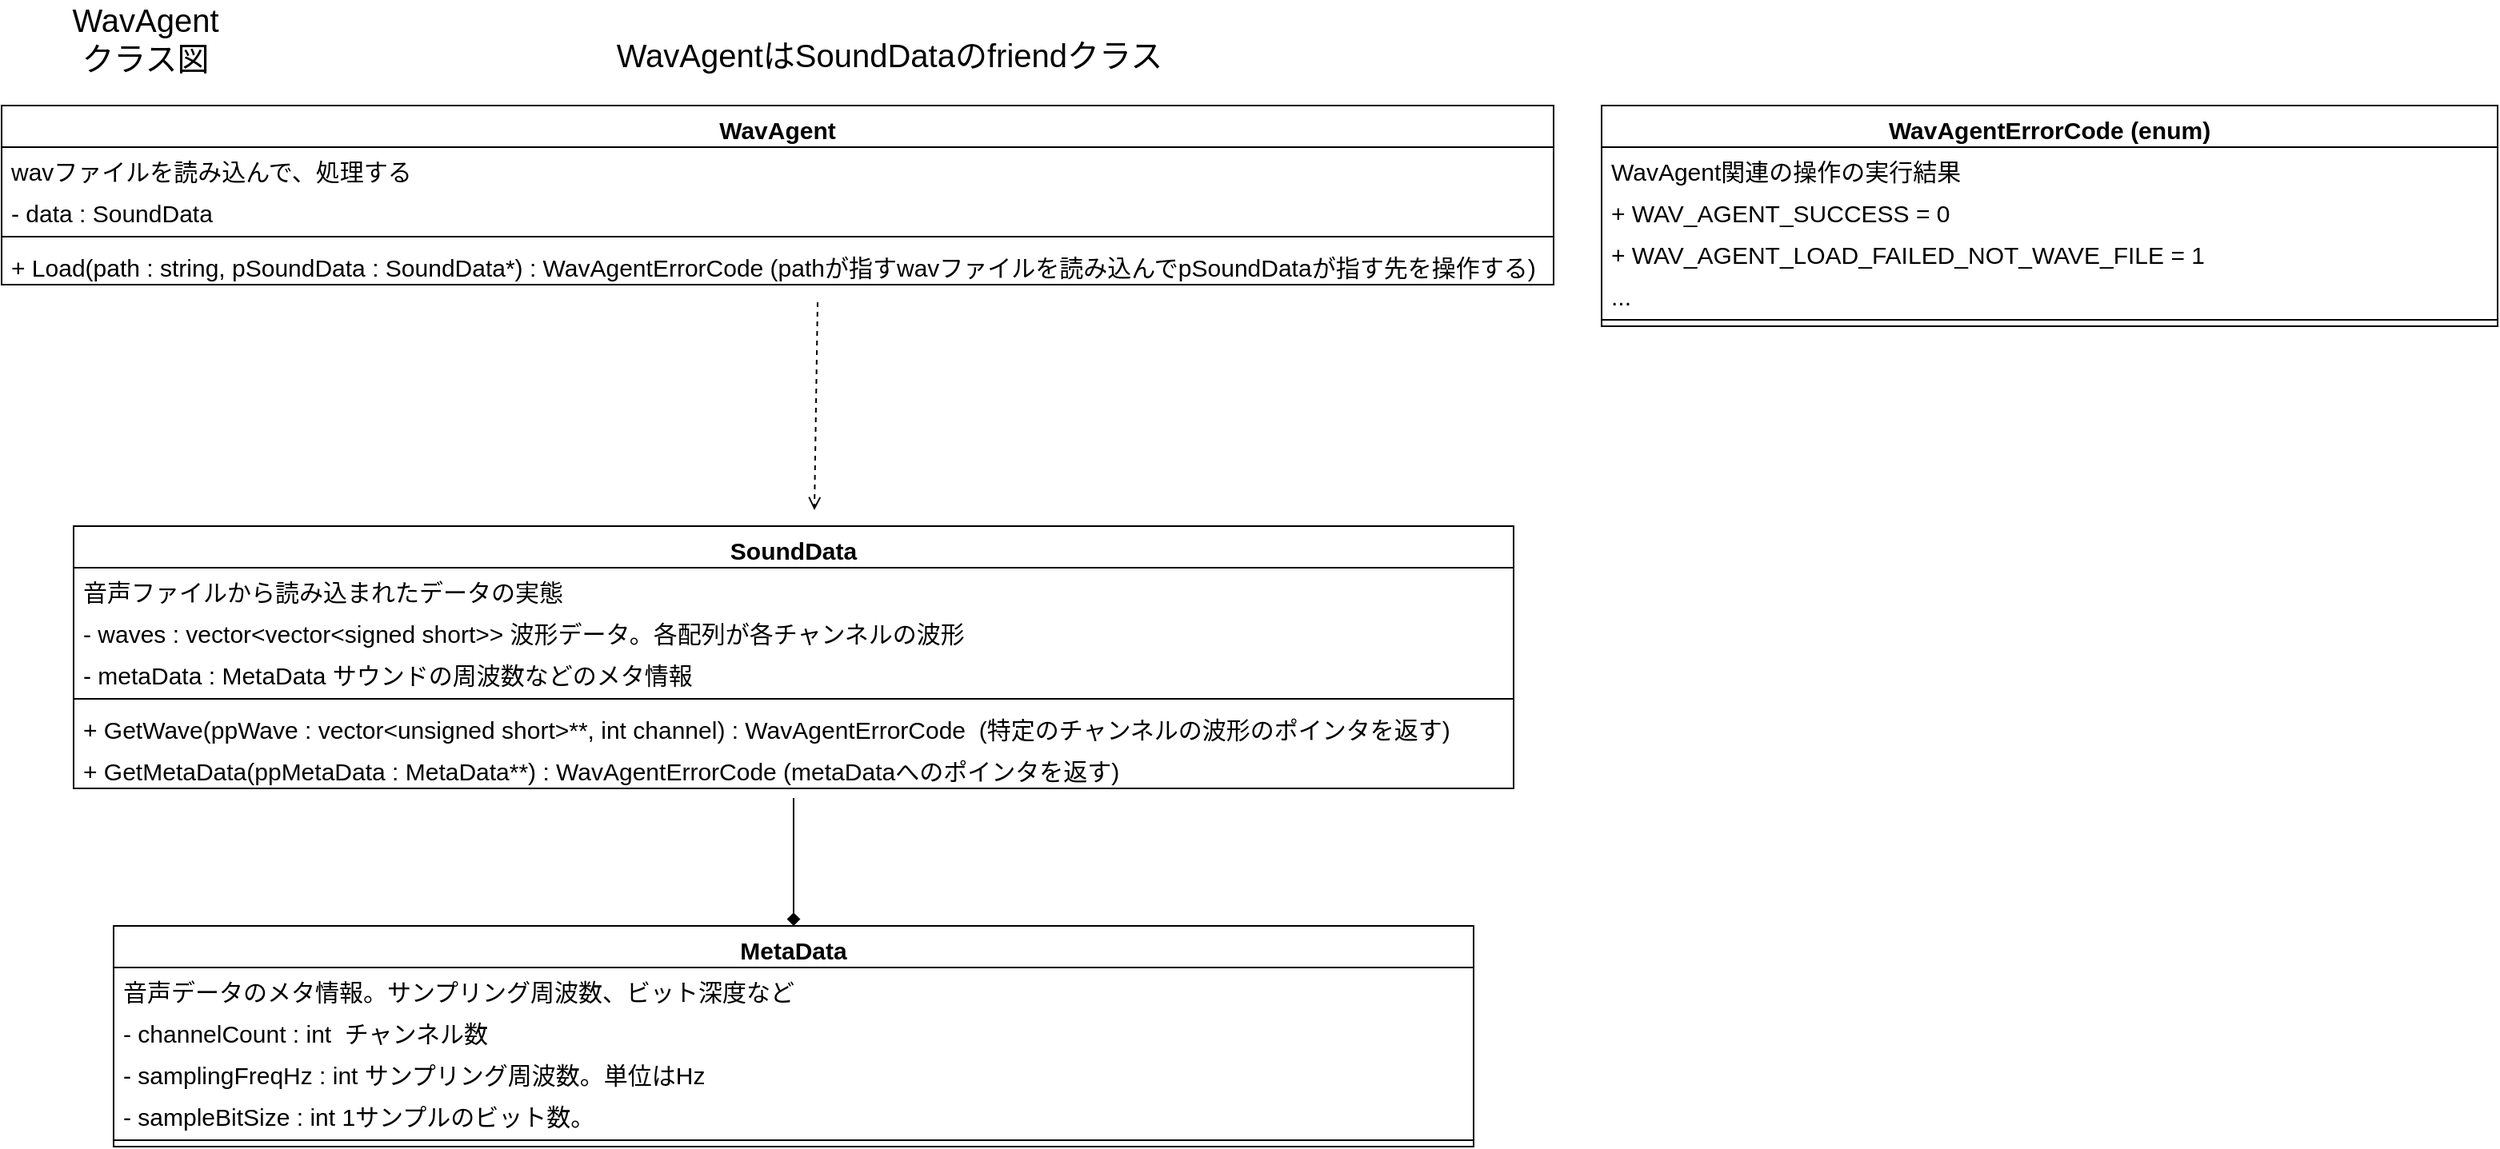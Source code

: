 <mxfile version="18.0.1" type="device"><diagram id="sFYjaW0Df-qgoLJA89yq" name="ページ1"><mxGraphModel dx="1929" dy="865" grid="1" gridSize="10" guides="1" tooltips="1" connect="1" arrows="1" fold="1" page="1" pageScale="1" pageWidth="827" pageHeight="1169" math="0" shadow="0"><root><mxCell id="0"/><mxCell id="1" parent="0"/><mxCell id="KM53aF1GowAJqY1VJPhq-1" value="WavAgentクラス図" style="text;html=1;strokeColor=none;fillColor=none;align=center;verticalAlign=middle;whiteSpace=wrap;rounded=0;fontSize=20;" parent="1" vertex="1"><mxGeometry x="-100" y="390" width="60" height="30" as="geometry"/></mxCell><mxCell id="KM53aF1GowAJqY1VJPhq-11" value="" style="endArrow=open;html=1;rounded=0;fontSize=15;endFill=0;entryX=0.5;entryY=0;entryDx=0;entryDy=0;dashed=1;" parent="1" edge="1"><mxGeometry width="50" height="50" relative="1" as="geometry"><mxPoint x="350" y="570" as="sourcePoint"/><mxPoint x="348" y="700" as="targetPoint"/><Array as="points"/></mxGeometry></mxCell><mxCell id="KM53aF1GowAJqY1VJPhq-13" value="WavAgent" style="swimlane;fontStyle=1;align=center;verticalAlign=top;childLayout=stackLayout;horizontal=1;startSize=26;horizontalStack=0;resizeParent=1;resizeParentMax=0;resizeLast=0;collapsible=1;marginBottom=0;fontSize=15;" parent="1" vertex="1"><mxGeometry x="-160" y="447" width="970" height="112" as="geometry"/></mxCell><mxCell id="KM53aF1GowAJqY1VJPhq-14" value="wavファイルを読み込んで、処理する" style="text;strokeColor=none;fillColor=none;align=left;verticalAlign=top;spacingLeft=4;spacingRight=4;overflow=hidden;rotatable=0;points=[[0,0.5],[1,0.5]];portConstraint=eastwest;fontSize=15;" parent="KM53aF1GowAJqY1VJPhq-13" vertex="1"><mxGeometry y="26" width="970" height="26" as="geometry"/></mxCell><mxCell id="KM53aF1GowAJqY1VJPhq-18" value="- data : SoundData" style="text;strokeColor=none;fillColor=none;align=left;verticalAlign=top;spacingLeft=4;spacingRight=4;overflow=hidden;rotatable=0;points=[[0,0.5],[1,0.5]];portConstraint=eastwest;fontSize=15;" parent="KM53aF1GowAJqY1VJPhq-13" vertex="1"><mxGeometry y="52" width="970" height="26" as="geometry"/></mxCell><mxCell id="KM53aF1GowAJqY1VJPhq-15" value="" style="line;strokeWidth=1;fillColor=none;align=left;verticalAlign=middle;spacingTop=-1;spacingLeft=3;spacingRight=3;rotatable=0;labelPosition=right;points=[];portConstraint=eastwest;fontSize=15;" parent="KM53aF1GowAJqY1VJPhq-13" vertex="1"><mxGeometry y="78" width="970" height="8" as="geometry"/></mxCell><mxCell id="KM53aF1GowAJqY1VJPhq-16" value="+ Load(path : string, pSoundData : SoundData*) : WavAgentErrorCode (pathが指すwavファイルを読み込んでpSoundDataが指す先を操作する)" style="text;strokeColor=none;fillColor=none;align=left;verticalAlign=top;spacingLeft=4;spacingRight=4;overflow=hidden;rotatable=0;points=[[0,0.5],[1,0.5]];portConstraint=eastwest;fontSize=15;" parent="KM53aF1GowAJqY1VJPhq-13" vertex="1"><mxGeometry y="86" width="970" height="26" as="geometry"/></mxCell><mxCell id="KM53aF1GowAJqY1VJPhq-19" value="SoundData" style="swimlane;fontStyle=1;align=center;verticalAlign=top;childLayout=stackLayout;horizontal=1;startSize=26;horizontalStack=0;resizeParent=1;resizeParentMax=0;resizeLast=0;collapsible=1;marginBottom=0;fontSize=15;" parent="1" vertex="1"><mxGeometry x="-115" y="710" width="900" height="164" as="geometry"/></mxCell><mxCell id="KM53aF1GowAJqY1VJPhq-20" value="音声ファイルから読み込まれたデータの実態" style="text;strokeColor=none;fillColor=none;align=left;verticalAlign=top;spacingLeft=4;spacingRight=4;overflow=hidden;rotatable=0;points=[[0,0.5],[1,0.5]];portConstraint=eastwest;fontSize=15;" parent="KM53aF1GowAJqY1VJPhq-19" vertex="1"><mxGeometry y="26" width="900" height="26" as="geometry"/></mxCell><mxCell id="KM53aF1GowAJqY1VJPhq-21" value="- waves : vector&lt;vector&lt;signed short&gt;&gt; 波形データ。各配列が各チャンネルの波形" style="text;strokeColor=none;fillColor=none;align=left;verticalAlign=top;spacingLeft=4;spacingRight=4;overflow=hidden;rotatable=0;points=[[0,0.5],[1,0.5]];portConstraint=eastwest;fontSize=15;" parent="KM53aF1GowAJqY1VJPhq-19" vertex="1"><mxGeometry y="52" width="900" height="26" as="geometry"/></mxCell><mxCell id="KM53aF1GowAJqY1VJPhq-25" value="- metaData : MetaData サウンドの周波数などのメタ情報" style="text;strokeColor=none;fillColor=none;align=left;verticalAlign=top;spacingLeft=4;spacingRight=4;overflow=hidden;rotatable=0;points=[[0,0.5],[1,0.5]];portConstraint=eastwest;fontSize=15;" parent="KM53aF1GowAJqY1VJPhq-19" vertex="1"><mxGeometry y="78" width="900" height="26" as="geometry"/></mxCell><mxCell id="KM53aF1GowAJqY1VJPhq-22" value="" style="line;strokeWidth=1;fillColor=none;align=left;verticalAlign=middle;spacingTop=-1;spacingLeft=3;spacingRight=3;rotatable=0;labelPosition=right;points=[];portConstraint=eastwest;fontSize=15;" parent="KM53aF1GowAJqY1VJPhq-19" vertex="1"><mxGeometry y="104" width="900" height="8" as="geometry"/></mxCell><mxCell id="KM53aF1GowAJqY1VJPhq-23" value="+ GetWave(ppWave : vector&lt;unsigned short&gt;**, int channel) : WavAgentErrorCode  (特定のチャンネルの波形のポインタを返す)" style="text;strokeColor=none;fillColor=none;align=left;verticalAlign=top;spacingLeft=4;spacingRight=4;overflow=hidden;rotatable=0;points=[[0,0.5],[1,0.5]];portConstraint=eastwest;fontSize=15;" parent="KM53aF1GowAJqY1VJPhq-19" vertex="1"><mxGeometry y="112" width="900" height="26" as="geometry"/></mxCell><mxCell id="KM53aF1GowAJqY1VJPhq-24" value="+ GetMetaData(ppMetaData : MetaData**) : WavAgentErrorCode (metaDataへのポインタを返す)" style="text;strokeColor=none;fillColor=none;align=left;verticalAlign=top;spacingLeft=4;spacingRight=4;overflow=hidden;rotatable=0;points=[[0,0.5],[1,0.5]];portConstraint=eastwest;fontSize=15;" parent="KM53aF1GowAJqY1VJPhq-19" vertex="1"><mxGeometry y="138" width="900" height="26" as="geometry"/></mxCell><mxCell id="KM53aF1GowAJqY1VJPhq-27" value="MetaData" style="swimlane;fontStyle=1;align=center;verticalAlign=top;childLayout=stackLayout;horizontal=1;startSize=26;horizontalStack=0;resizeParent=1;resizeParentMax=0;resizeLast=0;collapsible=1;marginBottom=0;fontSize=15;" parent="1" vertex="1"><mxGeometry x="-90" y="960" width="850" height="138" as="geometry"/></mxCell><mxCell id="KM53aF1GowAJqY1VJPhq-28" value="音声データのメタ情報。サンプリング周波数、ビット深度など" style="text;strokeColor=none;fillColor=none;align=left;verticalAlign=top;spacingLeft=4;spacingRight=4;overflow=hidden;rotatable=0;points=[[0,0.5],[1,0.5]];portConstraint=eastwest;fontSize=15;" parent="KM53aF1GowAJqY1VJPhq-27" vertex="1"><mxGeometry y="26" width="850" height="26" as="geometry"/></mxCell><mxCell id="KM53aF1GowAJqY1VJPhq-29" value="- channelCount : int  チャンネル数    " style="text;strokeColor=none;fillColor=none;align=left;verticalAlign=top;spacingLeft=4;spacingRight=4;overflow=hidden;rotatable=0;points=[[0,0.5],[1,0.5]];portConstraint=eastwest;fontSize=15;" parent="KM53aF1GowAJqY1VJPhq-27" vertex="1"><mxGeometry y="52" width="850" height="26" as="geometry"/></mxCell><mxCell id="KM53aF1GowAJqY1VJPhq-30" value="- samplingFreqHz : int サンプリング周波数。単位はHz" style="text;strokeColor=none;fillColor=none;align=left;verticalAlign=top;spacingLeft=4;spacingRight=4;overflow=hidden;rotatable=0;points=[[0,0.5],[1,0.5]];portConstraint=eastwest;fontSize=15;" parent="KM53aF1GowAJqY1VJPhq-27" vertex="1"><mxGeometry y="78" width="850" height="26" as="geometry"/></mxCell><mxCell id="KM53aF1GowAJqY1VJPhq-34" value="- sampleBitSize : int 1サンプルのビット数。" style="text;strokeColor=none;fillColor=none;align=left;verticalAlign=top;spacingLeft=4;spacingRight=4;overflow=hidden;rotatable=0;points=[[0,0.5],[1,0.5]];portConstraint=eastwest;fontSize=15;" parent="KM53aF1GowAJqY1VJPhq-27" vertex="1"><mxGeometry y="104" width="850" height="26" as="geometry"/></mxCell><mxCell id="KM53aF1GowAJqY1VJPhq-31" value="" style="line;strokeWidth=1;fillColor=none;align=left;verticalAlign=middle;spacingTop=-1;spacingLeft=3;spacingRight=3;rotatable=0;labelPosition=right;points=[];portConstraint=eastwest;fontSize=15;" parent="KM53aF1GowAJqY1VJPhq-27" vertex="1"><mxGeometry y="130" width="850" height="8" as="geometry"/></mxCell><mxCell id="KM53aF1GowAJqY1VJPhq-35" value="" style="endArrow=diamond;html=1;rounded=0;fontSize=15;endFill=1;entryX=0.5;entryY=0;entryDx=0;entryDy=0;" parent="1" target="KM53aF1GowAJqY1VJPhq-27" edge="1"><mxGeometry width="50" height="50" relative="1" as="geometry"><mxPoint x="335" y="880" as="sourcePoint"/><mxPoint x="358" y="710" as="targetPoint"/><Array as="points"/></mxGeometry></mxCell><mxCell id="KM53aF1GowAJqY1VJPhq-36" value="WavAgentErrorCode (enum)" style="swimlane;fontStyle=1;align=center;verticalAlign=top;childLayout=stackLayout;horizontal=1;startSize=26;horizontalStack=0;resizeParent=1;resizeParentMax=0;resizeLast=0;collapsible=1;marginBottom=0;fontSize=15;" parent="1" vertex="1"><mxGeometry x="840" y="447" width="560" height="138" as="geometry"/></mxCell><mxCell id="KM53aF1GowAJqY1VJPhq-37" value="WavAgent関連の操作の実行結果" style="text;strokeColor=none;fillColor=none;align=left;verticalAlign=top;spacingLeft=4;spacingRight=4;overflow=hidden;rotatable=0;points=[[0,0.5],[1,0.5]];portConstraint=eastwest;fontSize=15;" parent="KM53aF1GowAJqY1VJPhq-36" vertex="1"><mxGeometry y="26" width="560" height="26" as="geometry"/></mxCell><mxCell id="KM53aF1GowAJqY1VJPhq-38" value="+ WAV_AGENT_SUCCESS = 0" style="text;strokeColor=none;fillColor=none;align=left;verticalAlign=top;spacingLeft=4;spacingRight=4;overflow=hidden;rotatable=0;points=[[0,0.5],[1,0.5]];portConstraint=eastwest;fontSize=15;" parent="KM53aF1GowAJqY1VJPhq-36" vertex="1"><mxGeometry y="52" width="560" height="26" as="geometry"/></mxCell><mxCell id="KM53aF1GowAJqY1VJPhq-42" value="+ WAV_AGENT_LOAD_FAILED_NOT_WAVE_FILE = 1" style="text;strokeColor=none;fillColor=none;align=left;verticalAlign=top;spacingLeft=4;spacingRight=4;overflow=hidden;rotatable=0;points=[[0,0.5],[1,0.5]];portConstraint=eastwest;fontSize=15;" parent="KM53aF1GowAJqY1VJPhq-36" vertex="1"><mxGeometry y="78" width="560" height="26" as="geometry"/></mxCell><mxCell id="KM53aF1GowAJqY1VJPhq-43" value="..." style="text;strokeColor=none;fillColor=none;align=left;verticalAlign=top;spacingLeft=4;spacingRight=4;overflow=hidden;rotatable=0;points=[[0,0.5],[1,0.5]];portConstraint=eastwest;fontSize=15;" parent="KM53aF1GowAJqY1VJPhq-36" vertex="1"><mxGeometry y="104" width="560" height="26" as="geometry"/></mxCell><mxCell id="KM53aF1GowAJqY1VJPhq-39" value="" style="line;strokeWidth=1;fillColor=none;align=left;verticalAlign=middle;spacingTop=-1;spacingLeft=3;spacingRight=3;rotatable=0;labelPosition=right;points=[];portConstraint=eastwest;fontSize=15;" parent="KM53aF1GowAJqY1VJPhq-36" vertex="1"><mxGeometry y="130" width="560" height="8" as="geometry"/></mxCell><mxCell id="MkEU0VOqpneP5XHMAvUJ-1" value="WavAgentはSoundDataのfriendクラス" style="text;html=1;strokeColor=none;fillColor=none;align=center;verticalAlign=middle;whiteSpace=wrap;rounded=0;fontSize=20;" vertex="1" parent="1"><mxGeometry x="200" y="400" width="390" height="30" as="geometry"/></mxCell></root></mxGraphModel></diagram></mxfile>